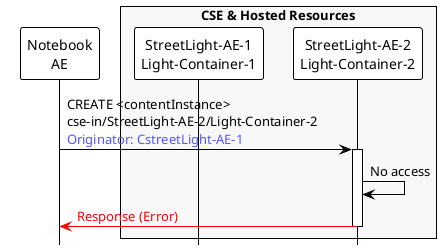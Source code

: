 @startuml
hide footbox
!theme plain
skinparam backgroundcolor transparent

' Turquoise #668c97
' Orange #F6921E

participant "Notebook\nAE" as AE 
box "CSE & Hosted Resources" #f8f8f8
participant "StreetLight-AE-1\nLight-Container-1" as container1 
participant "StreetLight-AE-2\nLight-Container-2" as container2 
end box

AE -> container2 ++: CREATE <contentInstance>\ncse-in/StreetLight-AE-2/Light-Container-2\n<font color="#5555ff">Originator: CstreetLight-AE-1
container2 -> container2: No access
AE <[#ff0000]- container2 --: <font color="red">Response (Error)</font>

@enduml